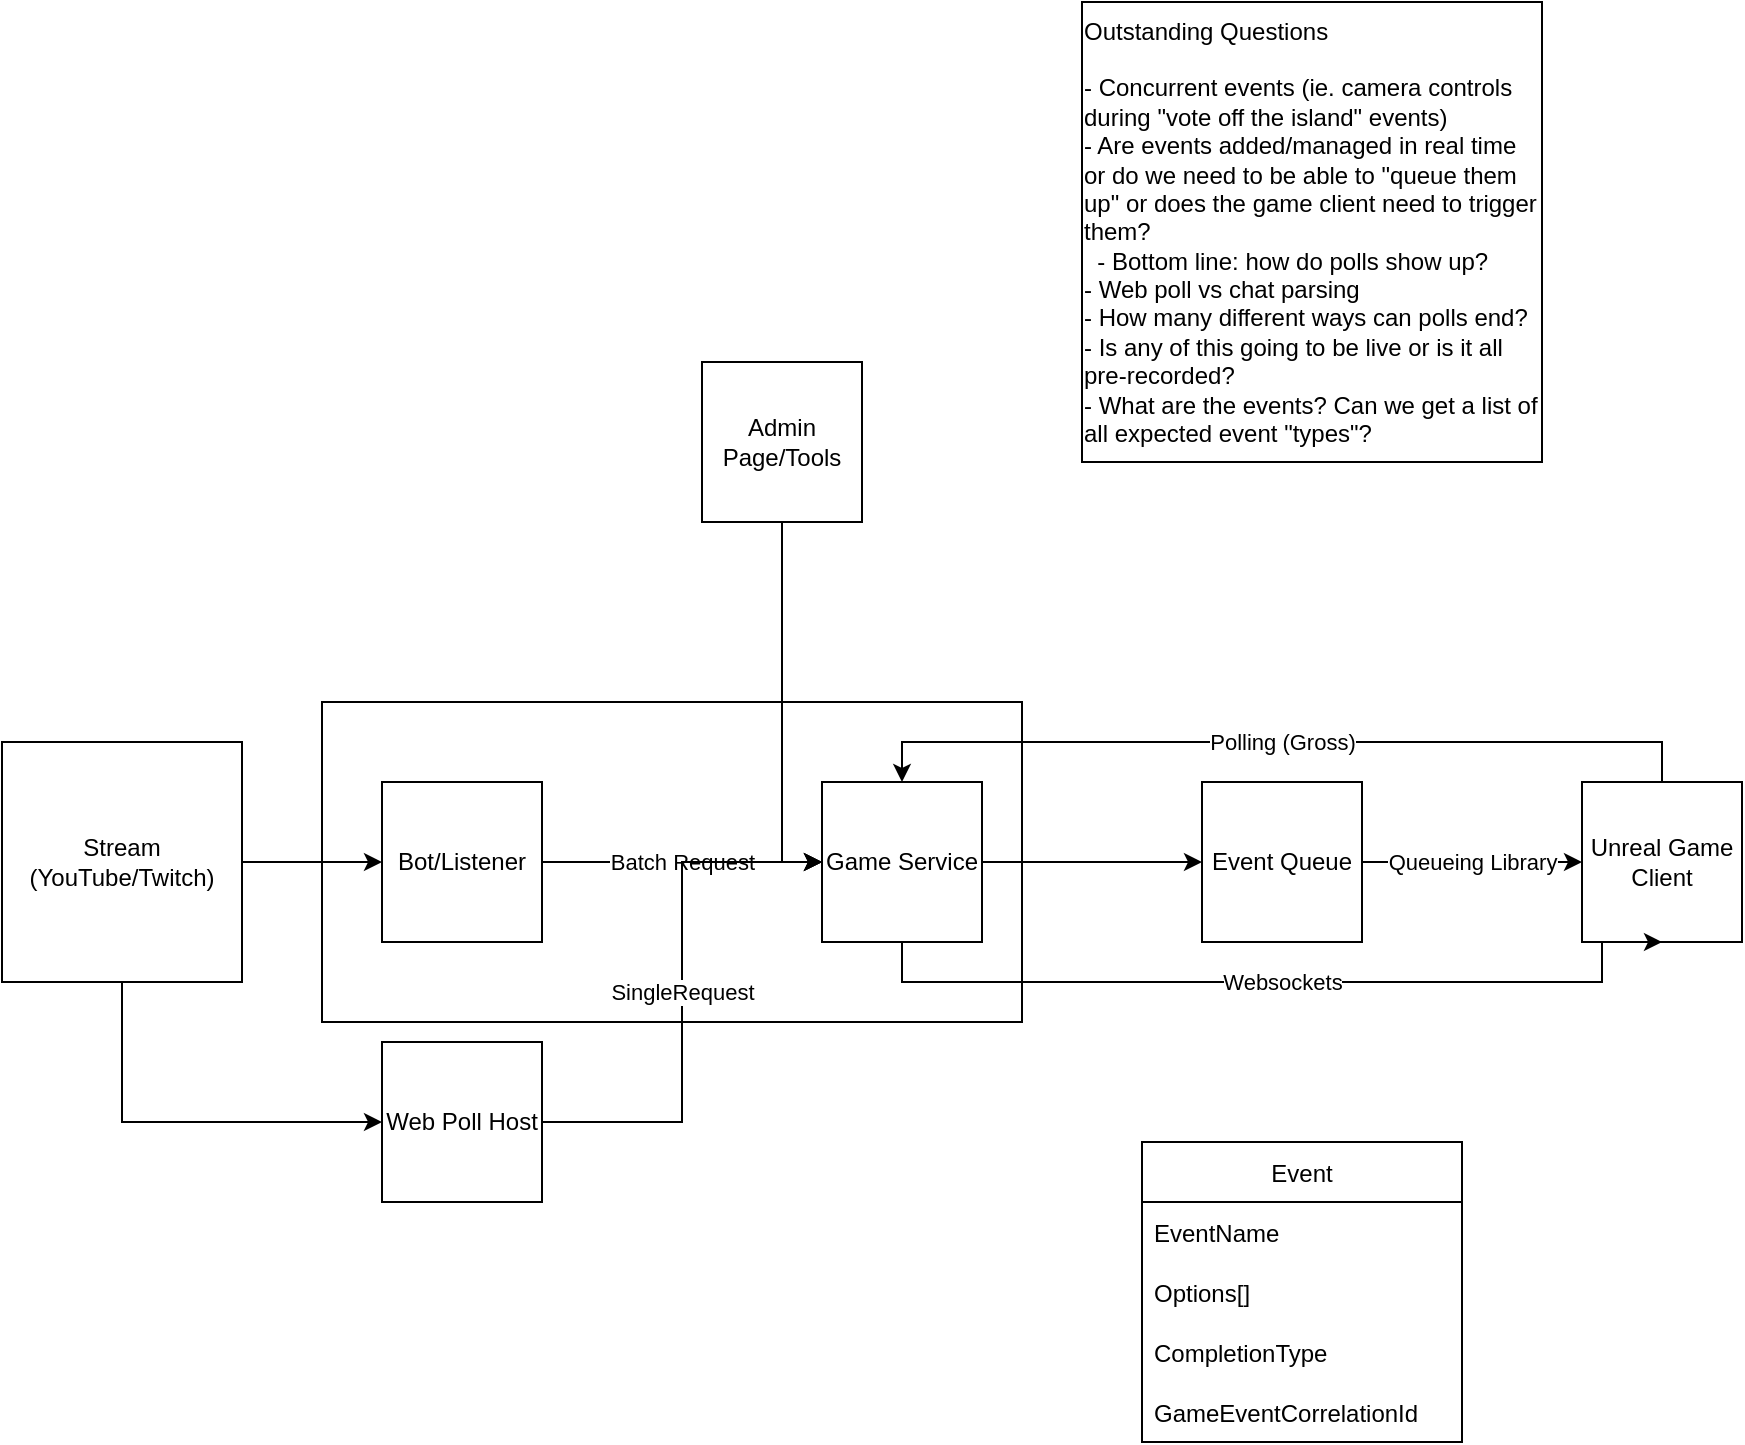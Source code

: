 <mxfile version="20.1.3" type="github">
  <diagram name="Page-1" id="74b105a0-9070-1c63-61bc-23e55f88626e">
    <mxGraphModel dx="1252" dy="2106" grid="1" gridSize="10" guides="1" tooltips="1" connect="1" arrows="1" fold="1" page="1" pageScale="1.5" pageWidth="1169" pageHeight="826" background="none" math="0" shadow="0">
      <root>
        <mxCell id="0" style=";html=1;" />
        <mxCell id="1" style=";html=1;" parent="0" />
        <mxCell id="yjKJJGsC3JK-F6RYD7a4-15" value="" style="rounded=0;whiteSpace=wrap;html=1;" vertex="1" parent="1">
          <mxGeometry x="260" y="290" width="350" height="160" as="geometry" />
        </mxCell>
        <mxCell id="yjKJJGsC3JK-F6RYD7a4-11" value="Polling (Gross)" style="edgeStyle=orthogonalEdgeStyle;rounded=0;orthogonalLoop=1;jettySize=auto;html=1;exitX=0.5;exitY=0;exitDx=0;exitDy=0;entryX=0.5;entryY=0;entryDx=0;entryDy=0;" edge="1" parent="1" source="yjKJJGsC3JK-F6RYD7a4-1" target="yjKJJGsC3JK-F6RYD7a4-5">
          <mxGeometry relative="1" as="geometry" />
        </mxCell>
        <mxCell id="yjKJJGsC3JK-F6RYD7a4-1" value="Unreal Game Client" style="whiteSpace=wrap;html=1;aspect=fixed;" vertex="1" parent="1">
          <mxGeometry x="890" y="330" width="80" height="80" as="geometry" />
        </mxCell>
        <mxCell id="yjKJJGsC3JK-F6RYD7a4-4" value="" style="edgeStyle=orthogonalEdgeStyle;rounded=0;orthogonalLoop=1;jettySize=auto;html=1;" edge="1" parent="1" source="yjKJJGsC3JK-F6RYD7a4-2" target="yjKJJGsC3JK-F6RYD7a4-3">
          <mxGeometry relative="1" as="geometry" />
        </mxCell>
        <mxCell id="yjKJJGsC3JK-F6RYD7a4-13" style="edgeStyle=orthogonalEdgeStyle;rounded=0;orthogonalLoop=1;jettySize=auto;html=1;exitX=0.5;exitY=1;exitDx=0;exitDy=0;entryX=0;entryY=0.5;entryDx=0;entryDy=0;" edge="1" parent="1" source="yjKJJGsC3JK-F6RYD7a4-2" target="yjKJJGsC3JK-F6RYD7a4-12">
          <mxGeometry relative="1" as="geometry" />
        </mxCell>
        <mxCell id="yjKJJGsC3JK-F6RYD7a4-2" value="Stream (YouTube/Twitch)" style="whiteSpace=wrap;html=1;aspect=fixed;" vertex="1" parent="1">
          <mxGeometry x="100" y="310" width="120" height="120" as="geometry" />
        </mxCell>
        <mxCell id="yjKJJGsC3JK-F6RYD7a4-6" value="Batch Request" style="edgeStyle=orthogonalEdgeStyle;rounded=0;orthogonalLoop=1;jettySize=auto;html=1;" edge="1" parent="1" source="yjKJJGsC3JK-F6RYD7a4-3" target="yjKJJGsC3JK-F6RYD7a4-5">
          <mxGeometry relative="1" as="geometry" />
        </mxCell>
        <mxCell id="yjKJJGsC3JK-F6RYD7a4-3" value="Bot/Listener" style="whiteSpace=wrap;html=1;aspect=fixed;" vertex="1" parent="1">
          <mxGeometry x="290" y="330" width="80" height="80" as="geometry" />
        </mxCell>
        <mxCell id="yjKJJGsC3JK-F6RYD7a4-8" value="" style="edgeStyle=orthogonalEdgeStyle;rounded=0;orthogonalLoop=1;jettySize=auto;html=1;" edge="1" parent="1" source="yjKJJGsC3JK-F6RYD7a4-5" target="yjKJJGsC3JK-F6RYD7a4-7">
          <mxGeometry relative="1" as="geometry" />
        </mxCell>
        <mxCell id="yjKJJGsC3JK-F6RYD7a4-10" value="Websockets" style="edgeStyle=orthogonalEdgeStyle;rounded=0;orthogonalLoop=1;jettySize=auto;html=1;exitX=0.5;exitY=1;exitDx=0;exitDy=0;entryX=0.5;entryY=1;entryDx=0;entryDy=0;" edge="1" parent="1" source="yjKJJGsC3JK-F6RYD7a4-5" target="yjKJJGsC3JK-F6RYD7a4-1">
          <mxGeometry relative="1" as="geometry">
            <Array as="points">
              <mxPoint x="550" y="430" />
              <mxPoint x="900" y="430" />
            </Array>
          </mxGeometry>
        </mxCell>
        <mxCell id="yjKJJGsC3JK-F6RYD7a4-5" value="Game Service" style="whiteSpace=wrap;html=1;aspect=fixed;" vertex="1" parent="1">
          <mxGeometry x="510" y="330" width="80" height="80" as="geometry" />
        </mxCell>
        <mxCell id="yjKJJGsC3JK-F6RYD7a4-9" value="Queueing Library" style="edgeStyle=orthogonalEdgeStyle;rounded=0;orthogonalLoop=1;jettySize=auto;html=1;" edge="1" parent="1" source="yjKJJGsC3JK-F6RYD7a4-7" target="yjKJJGsC3JK-F6RYD7a4-1">
          <mxGeometry relative="1" as="geometry" />
        </mxCell>
        <mxCell id="yjKJJGsC3JK-F6RYD7a4-7" value="Event Queue" style="whiteSpace=wrap;html=1;aspect=fixed;" vertex="1" parent="1">
          <mxGeometry x="700" y="330" width="80" height="80" as="geometry" />
        </mxCell>
        <mxCell id="yjKJJGsC3JK-F6RYD7a4-14" value="SingleRequest" style="edgeStyle=orthogonalEdgeStyle;rounded=0;orthogonalLoop=1;jettySize=auto;html=1;exitX=1;exitY=0.5;exitDx=0;exitDy=0;entryX=0;entryY=0.5;entryDx=0;entryDy=0;" edge="1" parent="1" source="yjKJJGsC3JK-F6RYD7a4-12" target="yjKJJGsC3JK-F6RYD7a4-5">
          <mxGeometry relative="1" as="geometry" />
        </mxCell>
        <mxCell id="yjKJJGsC3JK-F6RYD7a4-12" value="Web Poll Host" style="whiteSpace=wrap;html=1;aspect=fixed;" vertex="1" parent="1">
          <mxGeometry x="290" y="460" width="80" height="80" as="geometry" />
        </mxCell>
        <mxCell id="yjKJJGsC3JK-F6RYD7a4-16" value="Event" style="swimlane;fontStyle=0;childLayout=stackLayout;horizontal=1;startSize=30;horizontalStack=0;resizeParent=1;resizeParentMax=0;resizeLast=0;collapsible=1;marginBottom=0;" vertex="1" parent="1">
          <mxGeometry x="670" y="510" width="160" height="150" as="geometry">
            <mxRectangle x="670" y="480" width="70" height="30" as="alternateBounds" />
          </mxGeometry>
        </mxCell>
        <mxCell id="yjKJJGsC3JK-F6RYD7a4-17" value="EventName" style="text;strokeColor=none;fillColor=none;align=left;verticalAlign=middle;spacingLeft=4;spacingRight=4;overflow=hidden;points=[[0,0.5],[1,0.5]];portConstraint=eastwest;rotatable=0;" vertex="1" parent="yjKJJGsC3JK-F6RYD7a4-16">
          <mxGeometry y="30" width="160" height="30" as="geometry" />
        </mxCell>
        <mxCell id="yjKJJGsC3JK-F6RYD7a4-18" value="Options[]" style="text;strokeColor=none;fillColor=none;align=left;verticalAlign=middle;spacingLeft=4;spacingRight=4;overflow=hidden;points=[[0,0.5],[1,0.5]];portConstraint=eastwest;rotatable=0;" vertex="1" parent="yjKJJGsC3JK-F6RYD7a4-16">
          <mxGeometry y="60" width="160" height="30" as="geometry" />
        </mxCell>
        <mxCell id="yjKJJGsC3JK-F6RYD7a4-19" value="CompletionType" style="text;strokeColor=none;fillColor=none;align=left;verticalAlign=middle;spacingLeft=4;spacingRight=4;overflow=hidden;points=[[0,0.5],[1,0.5]];portConstraint=eastwest;rotatable=0;" vertex="1" parent="yjKJJGsC3JK-F6RYD7a4-16">
          <mxGeometry y="90" width="160" height="30" as="geometry" />
        </mxCell>
        <mxCell id="yjKJJGsC3JK-F6RYD7a4-22" value="GameEventCorrelationId" style="text;strokeColor=none;fillColor=none;align=left;verticalAlign=middle;spacingLeft=4;spacingRight=4;overflow=hidden;points=[[0,0.5],[1,0.5]];portConstraint=eastwest;rotatable=0;" vertex="1" parent="yjKJJGsC3JK-F6RYD7a4-16">
          <mxGeometry y="120" width="160" height="30" as="geometry" />
        </mxCell>
        <mxCell id="yjKJJGsC3JK-F6RYD7a4-21" style="edgeStyle=orthogonalEdgeStyle;rounded=0;orthogonalLoop=1;jettySize=auto;html=1;exitX=0.5;exitY=1;exitDx=0;exitDy=0;entryX=0;entryY=0.5;entryDx=0;entryDy=0;" edge="1" parent="1" source="yjKJJGsC3JK-F6RYD7a4-20" target="yjKJJGsC3JK-F6RYD7a4-5">
          <mxGeometry relative="1" as="geometry" />
        </mxCell>
        <mxCell id="yjKJJGsC3JK-F6RYD7a4-20" value="Admin Page/Tools" style="whiteSpace=wrap;html=1;aspect=fixed;" vertex="1" parent="1">
          <mxGeometry x="450" y="120" width="80" height="80" as="geometry" />
        </mxCell>
        <mxCell id="yjKJJGsC3JK-F6RYD7a4-24" value="&lt;div style=&quot;text-align: left;&quot;&gt;&lt;span style=&quot;background-color: initial;&quot;&gt;Outstanding Questions&lt;/span&gt;&lt;/div&gt;&lt;div style=&quot;text-align: left;&quot;&gt;&lt;span style=&quot;background-color: initial;&quot;&gt;&lt;br&gt;&lt;/span&gt;&lt;/div&gt;&lt;span style=&quot;background-color: initial;&quot;&gt;&lt;div style=&quot;text-align: left;&quot;&gt;&lt;span style=&quot;background-color: initial;&quot;&gt;- Concurrent events (ie. camera controls during &quot;vote off the island&quot; events)&lt;/span&gt;&lt;/div&gt;&lt;/span&gt;&lt;span style=&quot;background-color: initial;&quot;&gt;&lt;div style=&quot;text-align: left;&quot;&gt;&lt;span style=&quot;background-color: initial;&quot;&gt;- Are events added/managed in real time or do we need to be able to &quot;queue them up&quot; or does the game client need to trigger them?&lt;/span&gt;&lt;/div&gt;&lt;div style=&quot;text-align: left;&quot;&gt;&lt;span style=&quot;background-color: initial;&quot;&gt;&amp;nbsp; - Bottom line: how do polls show up?&lt;/span&gt;&lt;/div&gt;&lt;div style=&quot;text-align: left;&quot;&gt;&lt;span style=&quot;background-color: initial;&quot;&gt;- Web poll vs chat parsing&lt;/span&gt;&lt;/div&gt;&lt;div style=&quot;text-align: left;&quot;&gt;&lt;span style=&quot;background-color: initial;&quot;&gt;- How many different ways can polls end?&lt;/span&gt;&lt;/div&gt;&lt;div style=&quot;text-align: left;&quot;&gt;&lt;span style=&quot;background-color: initial;&quot;&gt;- Is any of this going to be live or is it all pre-recorded?&lt;/span&gt;&lt;/div&gt;&lt;div style=&quot;text-align: left;&quot;&gt;&lt;span style=&quot;background-color: initial;&quot;&gt;- What are the events? Can we get a list of all expected event &quot;types&quot;?&lt;/span&gt;&lt;/div&gt;&lt;/span&gt;" style="whiteSpace=wrap;html=1;aspect=fixed;" vertex="1" parent="1">
          <mxGeometry x="640" y="-60" width="230" height="230" as="geometry" />
        </mxCell>
      </root>
    </mxGraphModel>
  </diagram>
</mxfile>
